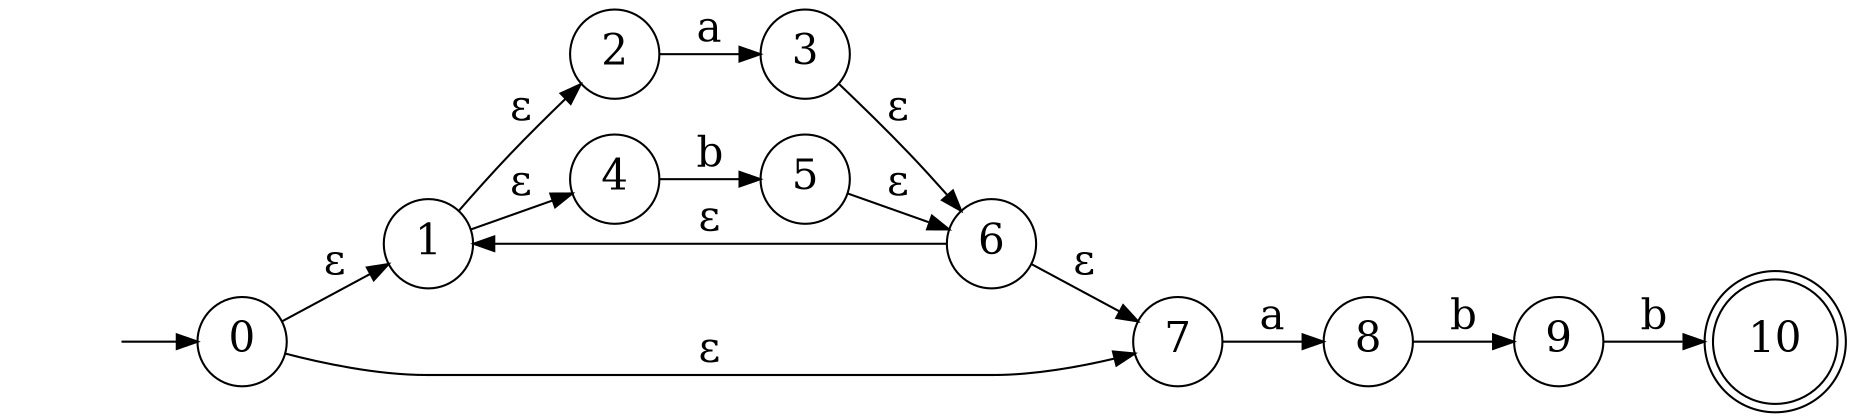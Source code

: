 digraph NFA_Graph {
	graph [rankdir=LR]
	node [fontsize=20]
	edge [fontsize="20pt"]
	"" [label="" shape=plaintext]
	10 [label=10 shape=doublecircle]
	0 [label=0 shape=circle]
	1 [label=1 shape=circle]
	2 [label=2 shape=circle]
	3 [label=3 shape=circle]
	4 [label=4 shape=circle]
	5 [label=5 shape=circle]
	6 [label=6 shape=circle]
	7 [label=7 shape=circle]
	8 [label=8 shape=circle]
	9 [label=9 shape=circle]
	"" -> 0 [label=""]
	0 -> 7 [label="ε"]
	0 -> 1 [label="ε"]
	1 -> 2 [label="ε"]
	1 -> 4 [label="ε"]
	2 -> 3 [label=a]
	3 -> 6 [label="ε"]
	4 -> 5 [label=b]
	5 -> 6 [label="ε"]
	6 -> 7 [label="ε"]
	6 -> 1 [label="ε"]
	7 -> 8 [label=a]
	8 -> 9 [label=b]
	9 -> 10 [label=b]
}
